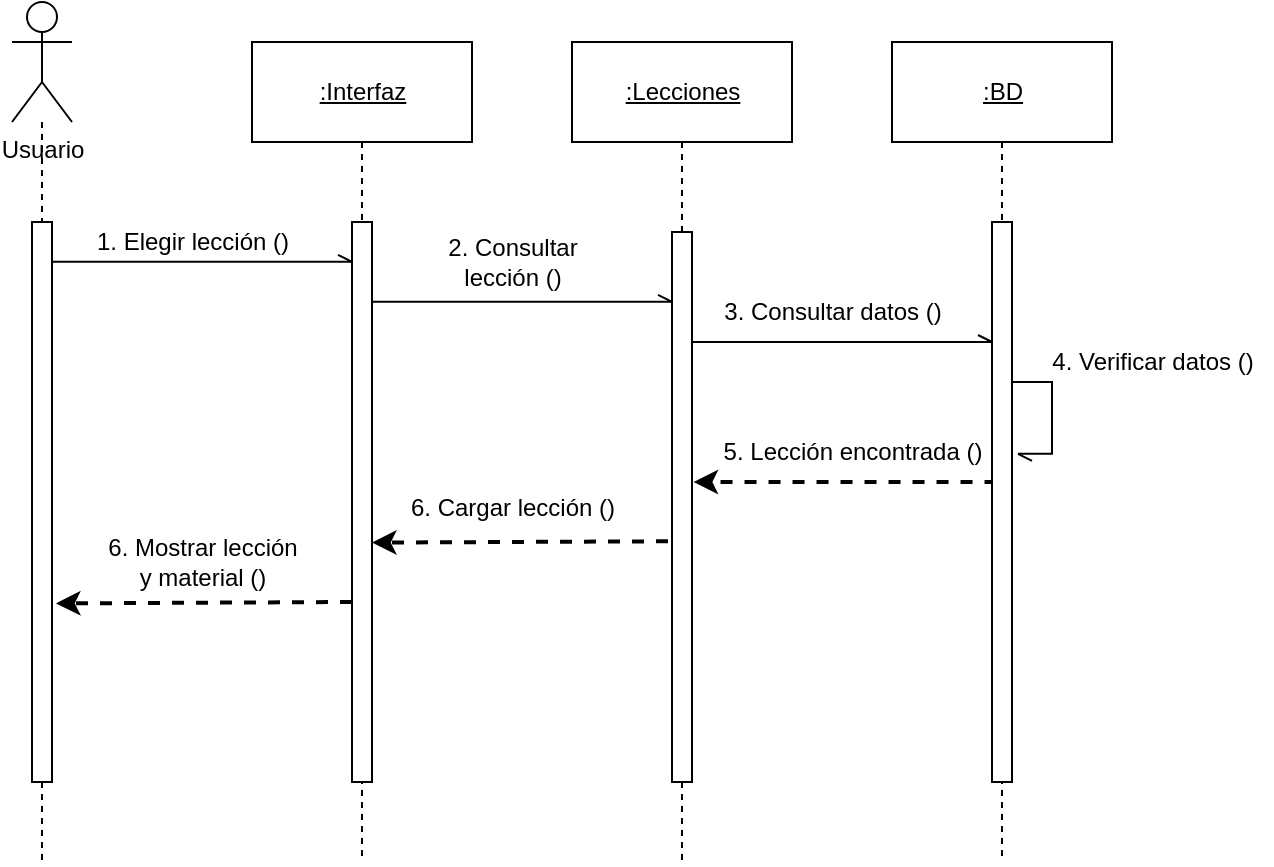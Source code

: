 <mxfile>
    <diagram id="UTpa0vSlOsTXCOfH_6tE" name="Page-1">
        <mxGraphModel dx="564" dy="478" grid="1" gridSize="10" guides="1" tooltips="1" connect="1" arrows="1" fold="1" page="1" pageScale="1" pageWidth="827" pageHeight="1169" math="0" shadow="0">
            <root>
                <mxCell id="0"/>
                <mxCell id="1" parent="0"/>
                <mxCell id="15" style="edgeStyle=orthogonalEdgeStyle;rounded=0;orthogonalLoop=1;jettySize=auto;html=1;exitX=0.5;exitY=1;exitDx=0;exitDy=0;dashed=1;endArrow=none;endFill=0;" parent="1" source="16" edge="1">
                    <mxGeometry relative="1" as="geometry">
                        <mxPoint x="605" y="480" as="targetPoint"/>
                    </mxGeometry>
                </mxCell>
                <mxCell id="12" style="edgeStyle=orthogonalEdgeStyle;rounded=0;orthogonalLoop=1;jettySize=auto;html=1;exitX=0.5;exitY=1;exitDx=0;exitDy=0;dashed=1;endArrow=none;endFill=0;" parent="1" source="11" edge="1">
                    <mxGeometry relative="1" as="geometry">
                        <mxPoint x="445" y="480" as="targetPoint"/>
                    </mxGeometry>
                </mxCell>
                <mxCell id="10" style="edgeStyle=orthogonalEdgeStyle;rounded=0;orthogonalLoop=1;jettySize=auto;html=1;exitX=0.5;exitY=1;exitDx=0;exitDy=0;dashed=1;endArrow=none;endFill=0;" parent="1" source="9" edge="1">
                    <mxGeometry relative="1" as="geometry">
                        <mxPoint x="285" y="480" as="targetPoint"/>
                    </mxGeometry>
                </mxCell>
                <mxCell id="8" style="edgeStyle=orthogonalEdgeStyle;rounded=0;orthogonalLoop=1;jettySize=auto;html=1;dashed=1;endArrow=none;endFill=0;" parent="1" source="3" edge="1">
                    <mxGeometry relative="1" as="geometry">
                        <mxPoint x="125" y="480" as="targetPoint"/>
                    </mxGeometry>
                </mxCell>
                <mxCell id="6" style="edgeStyle=orthogonalEdgeStyle;rounded=0;orthogonalLoop=1;jettySize=auto;html=1;entryX=0;entryY=0.19;entryDx=0;entryDy=0;entryPerimeter=0;endArrow=openAsync;endFill=0;" parent="1" edge="1">
                    <mxGeometry relative="1" as="geometry">
                        <mxPoint x="130" y="179.9" as="sourcePoint"/>
                        <mxPoint x="280" y="179.9" as="targetPoint"/>
                        <Array as="points">
                            <mxPoint x="160" y="179"/>
                        </Array>
                    </mxGeometry>
                </mxCell>
                <mxCell id="2" value="" style="html=1;points=[];perimeter=orthogonalPerimeter;" parent="1" vertex="1">
                    <mxGeometry x="120" y="160" width="10" height="280" as="geometry"/>
                </mxCell>
                <mxCell id="3" value="Usuario" style="shape=umlActor;verticalLabelPosition=bottom;verticalAlign=top;html=1;" parent="1" vertex="1">
                    <mxGeometry x="110" y="50" width="30" height="60" as="geometry"/>
                </mxCell>
                <mxCell id="17" style="edgeStyle=orthogonalEdgeStyle;rounded=0;orthogonalLoop=1;jettySize=auto;html=1;endArrow=openAsync;endFill=0;entryX=0;entryY=0.127;entryDx=0;entryDy=0;entryPerimeter=0;" parent="1" source="5" target="11" edge="1">
                    <mxGeometry relative="1" as="geometry">
                        <mxPoint x="400" y="224" as="targetPoint"/>
                        <Array as="points">
                            <mxPoint x="330" y="199"/>
                        </Array>
                    </mxGeometry>
                </mxCell>
                <mxCell id="5" value="" style="html=1;points=[];perimeter=orthogonalPerimeter;" parent="1" vertex="1">
                    <mxGeometry x="280" y="160" width="10" height="280" as="geometry"/>
                </mxCell>
                <mxCell id="7" value="1. Elegir lección ()" style="text;html=1;align=center;verticalAlign=middle;resizable=0;points=[];autosize=1;" parent="1" vertex="1">
                    <mxGeometry x="145" y="160" width="110" height="20" as="geometry"/>
                </mxCell>
                <mxCell id="9" value="&lt;u&gt;:Interfaz&lt;/u&gt;" style="html=1;" parent="1" vertex="1">
                    <mxGeometry x="230" y="70" width="110" height="50" as="geometry"/>
                </mxCell>
                <mxCell id="13" value="&lt;u&gt;:Lecciones&lt;/u&gt;" style="html=1;" parent="1" vertex="1">
                    <mxGeometry x="390" y="70" width="110" height="50" as="geometry"/>
                </mxCell>
                <mxCell id="27" style="edgeStyle=orthogonalEdgeStyle;rounded=0;orthogonalLoop=1;jettySize=auto;html=1;dashed=1;endArrow=classic;endFill=1;strokeWidth=2;exitX=0.052;exitY=0.458;exitDx=0;exitDy=0;exitPerimeter=0;entryX=1.078;entryY=0.453;entryDx=0;entryDy=0;entryPerimeter=0;" parent="1" source="14" target="11" edge="1">
                    <mxGeometry relative="1" as="geometry">
                        <mxPoint x="480" y="310" as="targetPoint"/>
                        <Array as="points">
                            <mxPoint x="601" y="290"/>
                            <mxPoint x="451" y="290"/>
                        </Array>
                    </mxGeometry>
                </mxCell>
                <mxCell id="14" value="" style="html=1;points=[];perimeter=orthogonalPerimeter;" parent="1" vertex="1">
                    <mxGeometry x="600" y="160" width="10" height="280" as="geometry"/>
                </mxCell>
                <mxCell id="16" value="&lt;u&gt;:BD&lt;/u&gt;" style="html=1;" parent="1" vertex="1">
                    <mxGeometry x="550" y="70" width="110" height="50" as="geometry"/>
                </mxCell>
                <mxCell id="18" value="2. Consultar&lt;br&gt;lección ()" style="text;html=1;align=center;verticalAlign=middle;resizable=0;points=[];autosize=1;" parent="1" vertex="1">
                    <mxGeometry x="320" y="165" width="80" height="30" as="geometry"/>
                </mxCell>
                <mxCell id="20" style="edgeStyle=orthogonalEdgeStyle;rounded=0;orthogonalLoop=1;jettySize=auto;html=1;endArrow=openAsync;endFill=0;entryX=0;entryY=0.195;entryDx=0;entryDy=0;entryPerimeter=0;" parent="1" edge="1">
                    <mxGeometry relative="1" as="geometry">
                        <mxPoint x="450" y="220" as="sourcePoint"/>
                        <mxPoint x="600" y="220" as="targetPoint"/>
                        <Array as="points">
                            <mxPoint x="490" y="220"/>
                            <mxPoint x="490" y="220"/>
                        </Array>
                    </mxGeometry>
                </mxCell>
                <mxCell id="21" value="3. Consultar datos ()" style="text;html=1;align=center;verticalAlign=middle;resizable=0;points=[];autosize=1;" parent="1" vertex="1">
                    <mxGeometry x="460" y="195" width="120" height="20" as="geometry"/>
                </mxCell>
                <mxCell id="23" style="edgeStyle=orthogonalEdgeStyle;rounded=0;orthogonalLoop=1;jettySize=auto;html=1;endArrow=openAsync;endFill=0;entryX=1.3;entryY=0.414;entryDx=0;entryDy=0;entryPerimeter=0;" parent="1" source="14" target="14" edge="1">
                    <mxGeometry relative="1" as="geometry">
                        <Array as="points">
                            <mxPoint x="630" y="240"/>
                            <mxPoint x="630" y="276"/>
                        </Array>
                    </mxGeometry>
                </mxCell>
                <mxCell id="24" value="4. Verificar datos ()" style="text;html=1;align=center;verticalAlign=middle;resizable=0;points=[];autosize=1;" parent="1" vertex="1">
                    <mxGeometry x="620" y="220" width="120" height="20" as="geometry"/>
                </mxCell>
                <mxCell id="28" value="5. Lección encontrada&amp;nbsp;()" style="text;html=1;align=center;verticalAlign=middle;resizable=0;points=[];autosize=1;" parent="1" vertex="1">
                    <mxGeometry x="460" y="265" width="140" height="20" as="geometry"/>
                </mxCell>
                <mxCell id="32" value="6. Cargar&amp;nbsp;lección ()" style="text;html=1;align=center;verticalAlign=middle;resizable=0;points=[];autosize=1;" parent="1" vertex="1">
                    <mxGeometry x="300" y="292.5" width="120" height="20" as="geometry"/>
                </mxCell>
                <mxCell id="11" value="" style="html=1;points=[];perimeter=orthogonalPerimeter;" parent="1" vertex="1">
                    <mxGeometry x="440" y="165" width="10" height="275" as="geometry"/>
                </mxCell>
                <mxCell id="35" style="edgeStyle=orthogonalEdgeStyle;rounded=0;orthogonalLoop=1;jettySize=auto;html=1;exitX=0.5;exitY=1;exitDx=0;exitDy=0;dashed=1;endArrow=none;endFill=0;" parent="1" source="13" target="11" edge="1">
                    <mxGeometry relative="1" as="geometry">
                        <mxPoint x="445" y="120" as="sourcePoint"/>
                        <mxPoint x="445" y="480" as="targetPoint"/>
                    </mxGeometry>
                </mxCell>
                <mxCell id="37" style="edgeStyle=orthogonalEdgeStyle;rounded=0;orthogonalLoop=1;jettySize=auto;html=1;dashed=1;endArrow=classic;endFill=1;strokeWidth=2;exitX=-0.033;exitY=0.761;exitDx=0;exitDy=0;exitPerimeter=0;entryX=1.167;entryY=0.758;entryDx=0;entryDy=0;entryPerimeter=0;" parent="1" edge="1">
                    <mxGeometry relative="1" as="geometry">
                        <mxPoint x="438" y="319.64" as="sourcePoint"/>
                        <mxPoint x="290" y="320.34" as="targetPoint"/>
                        <Array as="points">
                            <mxPoint x="290.33" y="319.27"/>
                        </Array>
                    </mxGeometry>
                </mxCell>
                <mxCell id="jA-4isyJX7njnUFwlpwX-37" value="6. Mostrar lección&lt;br&gt;y material ()" style="text;html=1;align=center;verticalAlign=middle;resizable=0;points=[];autosize=1;" parent="1" vertex="1">
                    <mxGeometry x="150" y="315" width="110" height="30" as="geometry"/>
                </mxCell>
                <mxCell id="jA-4isyJX7njnUFwlpwX-38" style="edgeStyle=orthogonalEdgeStyle;rounded=0;orthogonalLoop=1;jettySize=auto;html=1;dashed=1;endArrow=classic;endFill=1;strokeWidth=2;exitX=-0.033;exitY=0.761;exitDx=0;exitDy=0;exitPerimeter=0;entryX=1.167;entryY=0.758;entryDx=0;entryDy=0;entryPerimeter=0;" parent="1" edge="1">
                    <mxGeometry relative="1" as="geometry">
                        <mxPoint x="280" y="350" as="sourcePoint"/>
                        <mxPoint x="132" y="350.7" as="targetPoint"/>
                        <Array as="points">
                            <mxPoint x="132.33" y="349.63"/>
                        </Array>
                    </mxGeometry>
                </mxCell>
            </root>
        </mxGraphModel>
    </diagram>
    <diagram id="-jZxRLC4S9wv842001ob" name="Page-2">
        <mxGraphModel dx="564" dy="478" grid="1" gridSize="10" guides="1" tooltips="1" connect="1" arrows="1" fold="1" page="1" pageScale="1" pageWidth="827" pageHeight="1169" math="0" shadow="0">
            <root>
                <mxCell id="WA0DGInW2srtDhoLaO1W-0"/>
                <mxCell id="WA0DGInW2srtDhoLaO1W-1" parent="WA0DGInW2srtDhoLaO1W-0"/>
                <mxCell id="2i4LaCo3bFuLr-Ti20YC-0" style="edgeStyle=orthogonalEdgeStyle;rounded=0;orthogonalLoop=1;jettySize=auto;html=1;exitX=0.5;exitY=1;exitDx=0;exitDy=0;dashed=1;endArrow=none;endFill=0;" parent="WA0DGInW2srtDhoLaO1W-1" source="2i4LaCo3bFuLr-Ti20YC-14" edge="1">
                    <mxGeometry relative="1" as="geometry">
                        <mxPoint x="605" y="400" as="targetPoint"/>
                    </mxGeometry>
                </mxCell>
                <mxCell id="2i4LaCo3bFuLr-Ti20YC-1" style="edgeStyle=orthogonalEdgeStyle;rounded=0;orthogonalLoop=1;jettySize=auto;html=1;exitX=0.5;exitY=1;exitDx=0;exitDy=0;dashed=1;endArrow=none;endFill=0;" parent="WA0DGInW2srtDhoLaO1W-1" source="2i4LaCo3bFuLr-Ti20YC-22" edge="1">
                    <mxGeometry relative="1" as="geometry">
                        <mxPoint x="445" y="400" as="targetPoint"/>
                    </mxGeometry>
                </mxCell>
                <mxCell id="2i4LaCo3bFuLr-Ti20YC-2" style="edgeStyle=orthogonalEdgeStyle;rounded=0;orthogonalLoop=1;jettySize=auto;html=1;exitX=0.5;exitY=1;exitDx=0;exitDy=0;dashed=1;endArrow=none;endFill=0;" parent="WA0DGInW2srtDhoLaO1W-1" source="2i4LaCo3bFuLr-Ti20YC-10" edge="1">
                    <mxGeometry relative="1" as="geometry">
                        <mxPoint x="285" y="400" as="targetPoint"/>
                    </mxGeometry>
                </mxCell>
                <mxCell id="2i4LaCo3bFuLr-Ti20YC-3" style="edgeStyle=orthogonalEdgeStyle;rounded=0;orthogonalLoop=1;jettySize=auto;html=1;dashed=1;endArrow=none;endFill=0;" parent="WA0DGInW2srtDhoLaO1W-1" source="2i4LaCo3bFuLr-Ti20YC-6" edge="1">
                    <mxGeometry relative="1" as="geometry">
                        <mxPoint x="125" y="400" as="targetPoint"/>
                    </mxGeometry>
                </mxCell>
                <mxCell id="2i4LaCo3bFuLr-Ti20YC-4" style="edgeStyle=orthogonalEdgeStyle;rounded=0;orthogonalLoop=1;jettySize=auto;html=1;entryX=0;entryY=0.19;entryDx=0;entryDy=0;entryPerimeter=0;endArrow=openAsync;endFill=0;" parent="WA0DGInW2srtDhoLaO1W-1" edge="1">
                    <mxGeometry relative="1" as="geometry">
                        <mxPoint x="130" y="179.9" as="sourcePoint"/>
                        <mxPoint x="280" y="179.9" as="targetPoint"/>
                        <Array as="points">
                            <mxPoint x="160" y="179"/>
                        </Array>
                    </mxGeometry>
                </mxCell>
                <mxCell id="2i4LaCo3bFuLr-Ti20YC-5" value="" style="html=1;points=[];perimeter=orthogonalPerimeter;" parent="WA0DGInW2srtDhoLaO1W-1" vertex="1">
                    <mxGeometry x="120" y="160" width="10" height="220" as="geometry"/>
                </mxCell>
                <mxCell id="2i4LaCo3bFuLr-Ti20YC-6" value="Usuario" style="shape=umlActor;verticalLabelPosition=bottom;verticalAlign=top;html=1;" parent="WA0DGInW2srtDhoLaO1W-1" vertex="1">
                    <mxGeometry x="110" y="50" width="30" height="60" as="geometry"/>
                </mxCell>
                <mxCell id="2i4LaCo3bFuLr-Ti20YC-7" style="edgeStyle=orthogonalEdgeStyle;rounded=0;orthogonalLoop=1;jettySize=auto;html=1;endArrow=openAsync;endFill=0;entryX=0;entryY=0.158;entryDx=0;entryDy=0;entryPerimeter=0;" parent="WA0DGInW2srtDhoLaO1W-1" source="2i4LaCo3bFuLr-Ti20YC-8" target="2i4LaCo3bFuLr-Ti20YC-22" edge="1">
                    <mxGeometry relative="1" as="geometry">
                        <mxPoint x="410" y="210" as="targetPoint"/>
                        <Array as="points">
                            <mxPoint x="410" y="199"/>
                            <mxPoint x="410" y="199"/>
                        </Array>
                    </mxGeometry>
                </mxCell>
                <mxCell id="2i4LaCo3bFuLr-Ti20YC-8" value="" style="html=1;points=[];perimeter=orthogonalPerimeter;" parent="WA0DGInW2srtDhoLaO1W-1" vertex="1">
                    <mxGeometry x="280" y="160" width="10" height="220" as="geometry"/>
                </mxCell>
                <mxCell id="2i4LaCo3bFuLr-Ti20YC-9" value="1. Ingresar credenciales ()" style="text;html=1;align=center;verticalAlign=middle;resizable=0;points=[];autosize=1;" parent="WA0DGInW2srtDhoLaO1W-1" vertex="1">
                    <mxGeometry x="130" y="160" width="150" height="20" as="geometry"/>
                </mxCell>
                <mxCell id="2i4LaCo3bFuLr-Ti20YC-10" value="&lt;u&gt;:Interfaz&lt;/u&gt;" style="html=1;" parent="WA0DGInW2srtDhoLaO1W-1" vertex="1">
                    <mxGeometry x="230" y="70" width="110" height="50" as="geometry"/>
                </mxCell>
                <mxCell id="2i4LaCo3bFuLr-Ti20YC-11" value="&lt;u&gt;:Usuarios&lt;/u&gt;" style="html=1;" parent="WA0DGInW2srtDhoLaO1W-1" vertex="1">
                    <mxGeometry x="390" y="70" width="110" height="50" as="geometry"/>
                </mxCell>
                <mxCell id="2i4LaCo3bFuLr-Ti20YC-12" style="edgeStyle=orthogonalEdgeStyle;rounded=0;orthogonalLoop=1;jettySize=auto;html=1;dashed=1;endArrow=classic;endFill=1;strokeWidth=2;exitX=-0.2;exitY=0.595;exitDx=0;exitDy=0;exitPerimeter=0;" parent="WA0DGInW2srtDhoLaO1W-1" source="2i4LaCo3bFuLr-Ti20YC-13" edge="1">
                    <mxGeometry relative="1" as="geometry">
                        <mxPoint x="451" y="290" as="targetPoint"/>
                        <Array as="points">
                            <mxPoint x="601" y="291"/>
                        </Array>
                    </mxGeometry>
                </mxCell>
                <mxCell id="2i4LaCo3bFuLr-Ti20YC-13" value="" style="html=1;points=[];perimeter=orthogonalPerimeter;" parent="WA0DGInW2srtDhoLaO1W-1" vertex="1">
                    <mxGeometry x="600" y="160" width="10" height="220" as="geometry"/>
                </mxCell>
                <mxCell id="2i4LaCo3bFuLr-Ti20YC-14" value="&lt;u&gt;:BD&lt;/u&gt;" style="html=1;" parent="WA0DGInW2srtDhoLaO1W-1" vertex="1">
                    <mxGeometry x="550" y="70" width="110" height="50" as="geometry"/>
                </mxCell>
                <mxCell id="2i4LaCo3bFuLr-Ti20YC-15" value="2. Enviar credenciales ()" style="text;html=1;align=center;verticalAlign=middle;resizable=0;points=[];autosize=1;" parent="WA0DGInW2srtDhoLaO1W-1" vertex="1">
                    <mxGeometry x="290" y="180" width="140" height="20" as="geometry"/>
                </mxCell>
                <mxCell id="2i4LaCo3bFuLr-Ti20YC-16" style="edgeStyle=orthogonalEdgeStyle;rounded=0;orthogonalLoop=1;jettySize=auto;html=1;endArrow=openAsync;endFill=0;entryX=0;entryY=0.195;entryDx=0;entryDy=0;entryPerimeter=0;" parent="WA0DGInW2srtDhoLaO1W-1" edge="1">
                    <mxGeometry relative="1" as="geometry">
                        <mxPoint x="450" y="220" as="sourcePoint"/>
                        <mxPoint x="600" y="220" as="targetPoint"/>
                        <Array as="points">
                            <mxPoint x="490" y="220"/>
                            <mxPoint x="490" y="220"/>
                        </Array>
                    </mxGeometry>
                </mxCell>
                <mxCell id="2i4LaCo3bFuLr-Ti20YC-17" value="3. Comprobar datos&lt;br&gt;existentes&amp;nbsp;()" style="text;html=1;align=center;verticalAlign=middle;resizable=0;points=[];autosize=1;" parent="WA0DGInW2srtDhoLaO1W-1" vertex="1">
                    <mxGeometry x="460" y="190" width="120" height="30" as="geometry"/>
                </mxCell>
                <mxCell id="2i4LaCo3bFuLr-Ti20YC-18" style="edgeStyle=orthogonalEdgeStyle;rounded=0;orthogonalLoop=1;jettySize=auto;html=1;endArrow=openAsync;endFill=0;entryX=1.233;entryY=0.535;entryDx=0;entryDy=0;entryPerimeter=0;" parent="WA0DGInW2srtDhoLaO1W-1" source="2i4LaCo3bFuLr-Ti20YC-13" target="2i4LaCo3bFuLr-Ti20YC-13" edge="1">
                    <mxGeometry relative="1" as="geometry">
                        <Array as="points">
                            <mxPoint x="630" y="240"/>
                            <mxPoint x="630" y="276"/>
                            <mxPoint x="612" y="276"/>
                        </Array>
                        <mxPoint x="660" y="276" as="targetPoint"/>
                    </mxGeometry>
                </mxCell>
                <mxCell id="2i4LaCo3bFuLr-Ti20YC-19" value="4. Verificar datos ()" style="text;html=1;align=center;verticalAlign=middle;resizable=0;points=[];autosize=1;" parent="WA0DGInW2srtDhoLaO1W-1" vertex="1">
                    <mxGeometry x="610" y="220" width="120" height="20" as="geometry"/>
                </mxCell>
                <mxCell id="2i4LaCo3bFuLr-Ti20YC-20" value="5. Datos encontrados ()" style="text;html=1;align=center;verticalAlign=middle;resizable=0;points=[];autosize=1;" parent="WA0DGInW2srtDhoLaO1W-1" vertex="1">
                    <mxGeometry x="450" y="260" width="140" height="20" as="geometry"/>
                </mxCell>
                <mxCell id="2i4LaCo3bFuLr-Ti20YC-21" value="6. Permitir acceso ()" style="text;html=1;align=center;verticalAlign=middle;resizable=0;points=[];autosize=1;" parent="WA0DGInW2srtDhoLaO1W-1" vertex="1">
                    <mxGeometry x="300" y="292.5" width="120" height="20" as="geometry"/>
                </mxCell>
                <mxCell id="2i4LaCo3bFuLr-Ti20YC-22" value="" style="html=1;points=[];perimeter=orthogonalPerimeter;" parent="WA0DGInW2srtDhoLaO1W-1" vertex="1">
                    <mxGeometry x="440" y="165" width="10" height="215" as="geometry"/>
                </mxCell>
                <mxCell id="2i4LaCo3bFuLr-Ti20YC-23" style="edgeStyle=orthogonalEdgeStyle;rounded=0;orthogonalLoop=1;jettySize=auto;html=1;exitX=0.5;exitY=1;exitDx=0;exitDy=0;dashed=1;endArrow=none;endFill=0;" parent="WA0DGInW2srtDhoLaO1W-1" source="2i4LaCo3bFuLr-Ti20YC-11" target="2i4LaCo3bFuLr-Ti20YC-22" edge="1">
                    <mxGeometry relative="1" as="geometry">
                        <mxPoint x="445" y="120" as="sourcePoint"/>
                        <mxPoint x="445" y="480" as="targetPoint"/>
                    </mxGeometry>
                </mxCell>
                <mxCell id="2i4LaCo3bFuLr-Ti20YC-24" style="edgeStyle=orthogonalEdgeStyle;rounded=0;orthogonalLoop=1;jettySize=auto;html=1;dashed=1;endArrow=classic;endFill=1;strokeWidth=2;exitX=-0.033;exitY=0.761;exitDx=0;exitDy=0;exitPerimeter=0;entryX=1.167;entryY=0.758;entryDx=0;entryDy=0;entryPerimeter=0;" parent="WA0DGInW2srtDhoLaO1W-1" edge="1">
                    <mxGeometry relative="1" as="geometry">
                        <mxPoint x="438" y="319.64" as="sourcePoint"/>
                        <mxPoint x="290" y="320.34" as="targetPoint"/>
                        <Array as="points">
                            <mxPoint x="290.33" y="319.27"/>
                        </Array>
                    </mxGeometry>
                </mxCell>
                <mxCell id="ols5wGm_letIbzoZtpYg-0" style="edgeStyle=orthogonalEdgeStyle;rounded=0;orthogonalLoop=1;jettySize=auto;html=1;dashed=1;endArrow=classic;endFill=1;strokeWidth=2;exitX=-0.033;exitY=0.761;exitDx=0;exitDy=0;exitPerimeter=0;entryX=1.167;entryY=0.758;entryDx=0;entryDy=0;entryPerimeter=0;" parent="WA0DGInW2srtDhoLaO1W-1" edge="1">
                    <mxGeometry relative="1" as="geometry">
                        <mxPoint x="279" y="341.0" as="sourcePoint"/>
                        <mxPoint x="131" y="341.04" as="targetPoint"/>
                        <Array as="points">
                            <mxPoint x="131.33" y="339.97"/>
                        </Array>
                    </mxGeometry>
                </mxCell>
                <mxCell id="ols5wGm_letIbzoZtpYg-1" value="7. Mostrar pantalla&lt;br&gt;de inicio ()" style="text;html=1;align=center;verticalAlign=middle;resizable=0;points=[];autosize=1;" parent="WA0DGInW2srtDhoLaO1W-1" vertex="1">
                    <mxGeometry x="150" y="307.5" width="110" height="30" as="geometry"/>
                </mxCell>
            </root>
        </mxGraphModel>
    </diagram>
</mxfile>
